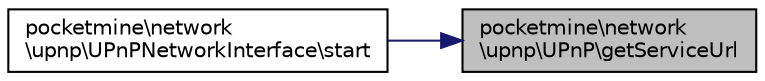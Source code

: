 digraph "pocketmine\network\upnp\UPnP\getServiceUrl"
{
 // INTERACTIVE_SVG=YES
 // LATEX_PDF_SIZE
  edge [fontname="Helvetica",fontsize="10",labelfontname="Helvetica",labelfontsize="10"];
  node [fontname="Helvetica",fontsize="10",shape=record];
  rankdir="RL";
  Node1 [label="pocketmine\\network\l\\upnp\\UPnP\\getServiceUrl",height=0.2,width=0.4,color="black", fillcolor="grey75", style="filled", fontcolor="black",tooltip=" "];
  Node1 -> Node2 [dir="back",color="midnightblue",fontsize="10",style="solid",fontname="Helvetica"];
  Node2 [label="pocketmine\\network\l\\upnp\\UPnPNetworkInterface\\start",height=0.2,width=0.4,color="black", fillcolor="white", style="filled",URL="$d0/d45/classpocketmine_1_1network_1_1upnp_1_1_u_pn_p_network_interface.html#a876965d4b8b6fd7dc54a6ef25f7bbb50",tooltip=" "];
}
